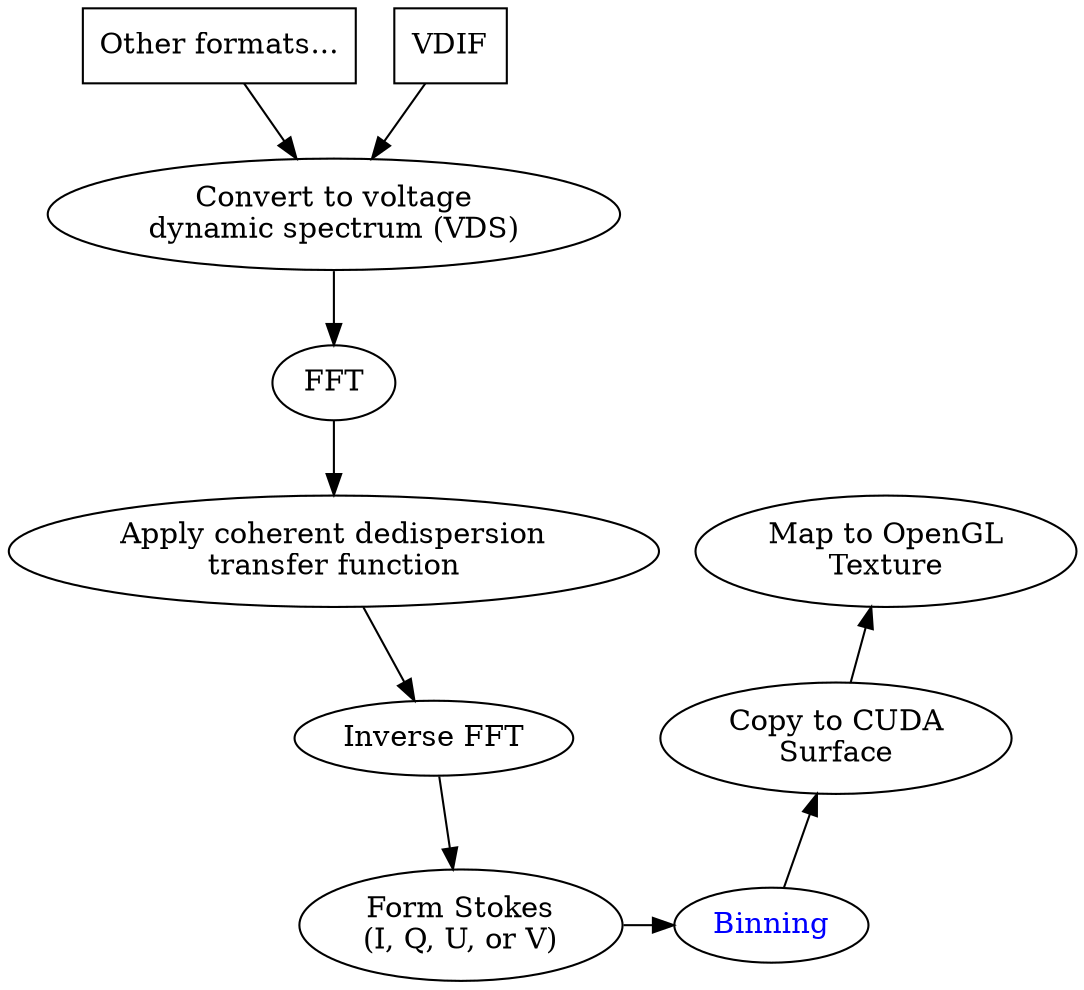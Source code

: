 digraph cudaopengl
{
    OtherFormats [shape="box", label="Other formats..."];
    VDIF [shape="box"];
    VDS [label="Convert to voltage\ndynamic spectrum (VDS)" ];
    CohDD [label="Apply coherent dedispersion\ntransfer function"];
    IFFT [label="Inverse FFT"];
    Detect [label="Form Stokes\n(I, Q, U, or V)"];
    Binning [href="@ref binning", fontcolor="blue"];
    Surface [label="Copy to CUDA\nSurface"];
    Texture [label="Map to OpenGL\nTexture"];

    VDIF -> VDS;
    OtherFormats -> VDS;
    VDS -> FFT -> CohDD -> IFFT -> Detect -> Binning -> Surface -> Texture;

    subgraph subs1
    {
        rank = same;
        VDIF;
        OtherFormats;
    }

    subgraph subs2
    {
        rank = same;
        Detect;
        Binning;
    }

    subgraph subs3
    {
        rank = same;
        IFFT;
        Surface;
    }

    subgraph subs4
    {
        rank = same;
        CohDD;
        Texture;
    }
}
